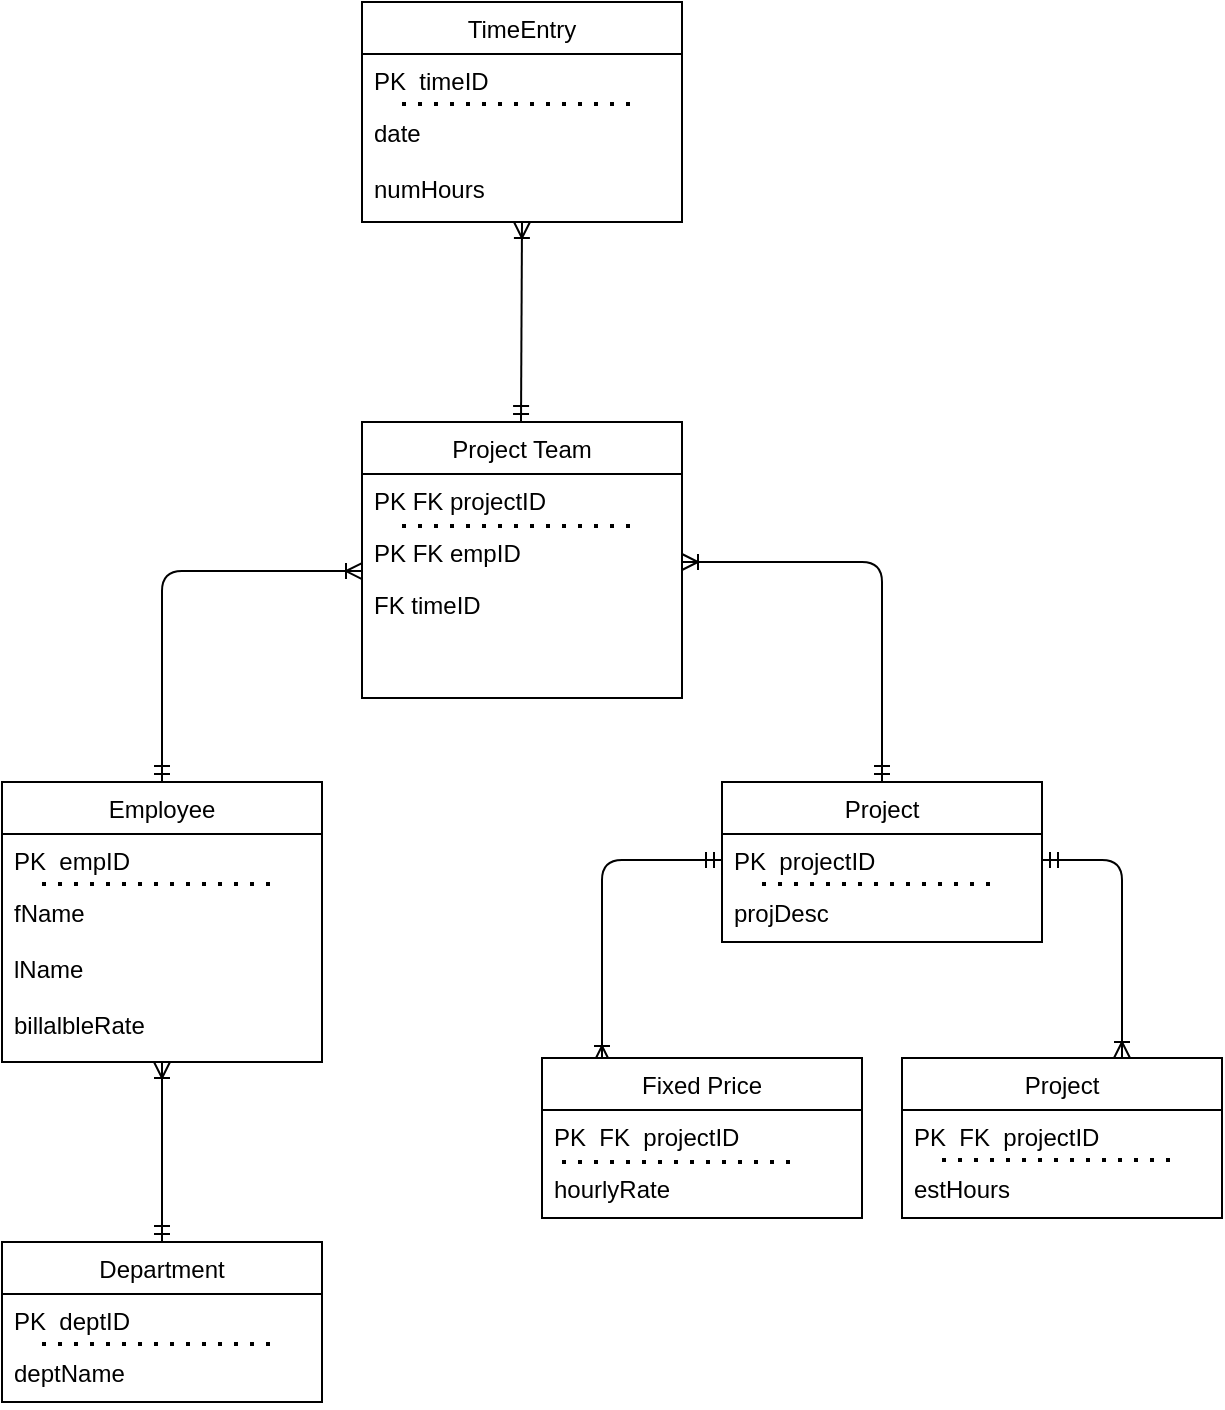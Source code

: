 <mxfile version="14.2.9" type="github">
  <diagram id="C5RBs43oDa-KdzZeNtuy" name="Page-1">
    <mxGraphModel dx="1092" dy="881" grid="1" gridSize="10" guides="1" tooltips="1" connect="1" arrows="1" fold="1" page="1" pageScale="1" pageWidth="827" pageHeight="1169" math="0" shadow="0">
      <root>
        <mxCell id="WIyWlLk6GJQsqaUBKTNV-0" />
        <mxCell id="WIyWlLk6GJQsqaUBKTNV-1" parent="WIyWlLk6GJQsqaUBKTNV-0" />
        <mxCell id="zkfFHV4jXpPFQw0GAbJ--6" value="Project Team" style="swimlane;fontStyle=0;align=center;verticalAlign=top;childLayout=stackLayout;horizontal=1;startSize=26;horizontalStack=0;resizeParent=1;resizeLast=0;collapsible=1;marginBottom=0;rounded=0;shadow=0;strokeWidth=1;" parent="WIyWlLk6GJQsqaUBKTNV-1" vertex="1">
          <mxGeometry x="340" y="390" width="160" height="138" as="geometry">
            <mxRectangle x="130" y="380" width="160" height="26" as="alternateBounds" />
          </mxGeometry>
        </mxCell>
        <mxCell id="zkfFHV4jXpPFQw0GAbJ--7" value="PK FK projectID" style="text;align=left;verticalAlign=top;spacingLeft=4;spacingRight=4;overflow=hidden;rotatable=0;points=[[0,0.5],[1,0.5]];portConstraint=eastwest;" parent="zkfFHV4jXpPFQw0GAbJ--6" vertex="1">
          <mxGeometry y="26" width="160" height="26" as="geometry" />
        </mxCell>
        <mxCell id="-IFLR4bR2ZhvS3PKH2nv-38" value="" style="endArrow=none;dashed=1;html=1;dashPattern=1 3;strokeWidth=2;" edge="1" parent="zkfFHV4jXpPFQw0GAbJ--6">
          <mxGeometry width="50" height="50" relative="1" as="geometry">
            <mxPoint x="20" y="52" as="sourcePoint" />
            <mxPoint x="140" y="52" as="targetPoint" />
          </mxGeometry>
        </mxCell>
        <mxCell id="zkfFHV4jXpPFQw0GAbJ--11" value="PK FK empID" style="text;align=left;verticalAlign=top;spacingLeft=4;spacingRight=4;overflow=hidden;rotatable=0;points=[[0,0.5],[1,0.5]];portConstraint=eastwest;" parent="zkfFHV4jXpPFQw0GAbJ--6" vertex="1">
          <mxGeometry y="52" width="160" height="26" as="geometry" />
        </mxCell>
        <mxCell id="-IFLR4bR2ZhvS3PKH2nv-51" value="FK timeID" style="text;align=left;verticalAlign=top;spacingLeft=4;spacingRight=4;overflow=hidden;rotatable=0;points=[[0,0.5],[1,0.5]];portConstraint=eastwest;" vertex="1" parent="zkfFHV4jXpPFQw0GAbJ--6">
          <mxGeometry y="78" width="160" height="26" as="geometry" />
        </mxCell>
        <mxCell id="zkfFHV4jXpPFQw0GAbJ--13" value="Project" style="swimlane;fontStyle=0;align=center;verticalAlign=top;childLayout=stackLayout;horizontal=1;startSize=26;horizontalStack=0;resizeParent=1;resizeLast=0;collapsible=1;marginBottom=0;rounded=0;shadow=0;strokeWidth=1;" parent="WIyWlLk6GJQsqaUBKTNV-1" vertex="1">
          <mxGeometry x="520" y="570" width="160" height="80" as="geometry">
            <mxRectangle x="340" y="380" width="170" height="26" as="alternateBounds" />
          </mxGeometry>
        </mxCell>
        <mxCell id="zkfFHV4jXpPFQw0GAbJ--14" value="PK  projectID" style="text;align=left;verticalAlign=top;spacingLeft=4;spacingRight=4;overflow=hidden;rotatable=0;points=[[0,0.5],[1,0.5]];portConstraint=eastwest;" parent="zkfFHV4jXpPFQw0GAbJ--13" vertex="1">
          <mxGeometry y="26" width="160" height="26" as="geometry" />
        </mxCell>
        <mxCell id="-IFLR4bR2ZhvS3PKH2nv-16" value="" style="endArrow=none;dashed=1;html=1;dashPattern=1 3;strokeWidth=2;" edge="1" parent="zkfFHV4jXpPFQw0GAbJ--13">
          <mxGeometry width="50" height="50" relative="1" as="geometry">
            <mxPoint x="20" y="51" as="sourcePoint" />
            <mxPoint x="140" y="51" as="targetPoint" />
          </mxGeometry>
        </mxCell>
        <mxCell id="-IFLR4bR2ZhvS3PKH2nv-1" value="projDesc" style="text;align=left;verticalAlign=top;spacingLeft=4;spacingRight=4;overflow=hidden;rotatable=0;points=[[0,0.5],[1,0.5]];portConstraint=eastwest;" vertex="1" parent="zkfFHV4jXpPFQw0GAbJ--13">
          <mxGeometry y="52" width="160" height="28" as="geometry" />
        </mxCell>
        <mxCell id="-IFLR4bR2ZhvS3PKH2nv-7" value="" style="edgeStyle=orthogonalEdgeStyle;fontSize=12;html=1;endArrow=ERoneToMany;startArrow=ERmandOne;exitX=1;exitY=0.5;exitDx=0;exitDy=0;" edge="1" parent="WIyWlLk6GJQsqaUBKTNV-1" source="zkfFHV4jXpPFQw0GAbJ--14" target="-IFLR4bR2ZhvS3PKH2nv-9">
          <mxGeometry width="100" height="100" relative="1" as="geometry">
            <mxPoint x="720" y="760" as="sourcePoint" />
            <mxPoint x="730" y="710" as="targetPoint" />
            <Array as="points">
              <mxPoint x="720" y="609" />
            </Array>
          </mxGeometry>
        </mxCell>
        <mxCell id="-IFLR4bR2ZhvS3PKH2nv-8" value="" style="fontSize=12;html=1;endArrow=ERoneToMany;startArrow=ERmandOne;edgeStyle=orthogonalEdgeStyle;exitX=0;exitY=0.5;exitDx=0;exitDy=0;" edge="1" parent="WIyWlLk6GJQsqaUBKTNV-1" source="zkfFHV4jXpPFQw0GAbJ--14">
          <mxGeometry width="100" height="100" relative="1" as="geometry">
            <mxPoint x="460" y="630" as="sourcePoint" />
            <mxPoint x="460" y="710" as="targetPoint" />
            <Array as="points">
              <mxPoint x="460" y="609" />
            </Array>
          </mxGeometry>
        </mxCell>
        <mxCell id="-IFLR4bR2ZhvS3PKH2nv-9" value="Project" style="swimlane;fontStyle=0;align=center;verticalAlign=top;childLayout=stackLayout;horizontal=1;startSize=26;horizontalStack=0;resizeParent=1;resizeLast=0;collapsible=1;marginBottom=0;rounded=0;shadow=0;strokeWidth=1;" vertex="1" parent="WIyWlLk6GJQsqaUBKTNV-1">
          <mxGeometry x="610" y="708" width="160" height="80" as="geometry">
            <mxRectangle x="340" y="380" width="170" height="26" as="alternateBounds" />
          </mxGeometry>
        </mxCell>
        <mxCell id="-IFLR4bR2ZhvS3PKH2nv-10" value="PK  FK  projectID" style="text;align=left;verticalAlign=top;spacingLeft=4;spacingRight=4;overflow=hidden;rotatable=0;points=[[0,0.5],[1,0.5]];portConstraint=eastwest;" vertex="1" parent="-IFLR4bR2ZhvS3PKH2nv-9">
          <mxGeometry y="26" width="160" height="26" as="geometry" />
        </mxCell>
        <mxCell id="-IFLR4bR2ZhvS3PKH2nv-18" value="" style="endArrow=none;dashed=1;html=1;dashPattern=1 3;strokeWidth=2;" edge="1" parent="-IFLR4bR2ZhvS3PKH2nv-9">
          <mxGeometry width="50" height="50" relative="1" as="geometry">
            <mxPoint x="20" y="51" as="sourcePoint" />
            <mxPoint x="140" y="51" as="targetPoint" />
          </mxGeometry>
        </mxCell>
        <mxCell id="-IFLR4bR2ZhvS3PKH2nv-11" value="estHours" style="text;align=left;verticalAlign=top;spacingLeft=4;spacingRight=4;overflow=hidden;rotatable=0;points=[[0,0.5],[1,0.5]];portConstraint=eastwest;" vertex="1" parent="-IFLR4bR2ZhvS3PKH2nv-9">
          <mxGeometry y="52" width="160" height="26" as="geometry" />
        </mxCell>
        <mxCell id="-IFLR4bR2ZhvS3PKH2nv-12" value="Fixed Price" style="swimlane;fontStyle=0;align=center;verticalAlign=top;childLayout=stackLayout;horizontal=1;startSize=26;horizontalStack=0;resizeParent=1;resizeLast=0;collapsible=1;marginBottom=0;rounded=0;shadow=0;strokeWidth=1;" vertex="1" parent="WIyWlLk6GJQsqaUBKTNV-1">
          <mxGeometry x="430" y="708" width="160" height="80" as="geometry">
            <mxRectangle x="340" y="380" width="170" height="26" as="alternateBounds" />
          </mxGeometry>
        </mxCell>
        <mxCell id="-IFLR4bR2ZhvS3PKH2nv-13" value="PK  FK  projectID" style="text;align=left;verticalAlign=top;spacingLeft=4;spacingRight=4;overflow=hidden;rotatable=0;points=[[0,0.5],[1,0.5]];portConstraint=eastwest;" vertex="1" parent="-IFLR4bR2ZhvS3PKH2nv-12">
          <mxGeometry y="26" width="160" height="26" as="geometry" />
        </mxCell>
        <mxCell id="-IFLR4bR2ZhvS3PKH2nv-17" value="" style="endArrow=none;dashed=1;html=1;dashPattern=1 3;strokeWidth=2;" edge="1" parent="-IFLR4bR2ZhvS3PKH2nv-12">
          <mxGeometry width="50" height="50" relative="1" as="geometry">
            <mxPoint x="10" y="52" as="sourcePoint" />
            <mxPoint x="130" y="52" as="targetPoint" />
          </mxGeometry>
        </mxCell>
        <mxCell id="-IFLR4bR2ZhvS3PKH2nv-14" value="hourlyRate" style="text;align=left;verticalAlign=top;spacingLeft=4;spacingRight=4;overflow=hidden;rotatable=0;points=[[0,0.5],[1,0.5]];portConstraint=eastwest;" vertex="1" parent="-IFLR4bR2ZhvS3PKH2nv-12">
          <mxGeometry y="52" width="160" height="26" as="geometry" />
        </mxCell>
        <mxCell id="-IFLR4bR2ZhvS3PKH2nv-20" value="" style="edgeStyle=orthogonalEdgeStyle;fontSize=12;html=1;endArrow=ERoneToMany;startArrow=ERmandOne;exitX=0.5;exitY=0;exitDx=0;exitDy=0;" edge="1" parent="WIyWlLk6GJQsqaUBKTNV-1" source="zkfFHV4jXpPFQw0GAbJ--13">
          <mxGeometry width="100" height="100" relative="1" as="geometry">
            <mxPoint x="500" y="520" as="sourcePoint" />
            <mxPoint x="500" y="460" as="targetPoint" />
            <Array as="points">
              <mxPoint x="600" y="460" />
            </Array>
          </mxGeometry>
        </mxCell>
        <mxCell id="-IFLR4bR2ZhvS3PKH2nv-25" value="Employee" style="swimlane;fontStyle=0;align=center;verticalAlign=top;childLayout=stackLayout;horizontal=1;startSize=26;horizontalStack=0;resizeParent=1;resizeLast=0;collapsible=1;marginBottom=0;rounded=0;shadow=0;strokeWidth=1;" vertex="1" parent="WIyWlLk6GJQsqaUBKTNV-1">
          <mxGeometry x="160" y="570" width="160" height="140" as="geometry">
            <mxRectangle x="340" y="380" width="170" height="26" as="alternateBounds" />
          </mxGeometry>
        </mxCell>
        <mxCell id="-IFLR4bR2ZhvS3PKH2nv-26" value="PK  empID" style="text;align=left;verticalAlign=top;spacingLeft=4;spacingRight=4;overflow=hidden;rotatable=0;points=[[0,0.5],[1,0.5]];portConstraint=eastwest;" vertex="1" parent="-IFLR4bR2ZhvS3PKH2nv-25">
          <mxGeometry y="26" width="160" height="26" as="geometry" />
        </mxCell>
        <mxCell id="-IFLR4bR2ZhvS3PKH2nv-27" value="" style="endArrow=none;dashed=1;html=1;dashPattern=1 3;strokeWidth=2;" edge="1" parent="-IFLR4bR2ZhvS3PKH2nv-25">
          <mxGeometry width="50" height="50" relative="1" as="geometry">
            <mxPoint x="20" y="51" as="sourcePoint" />
            <mxPoint x="140" y="51" as="targetPoint" />
          </mxGeometry>
        </mxCell>
        <mxCell id="-IFLR4bR2ZhvS3PKH2nv-28" value="fName" style="text;align=left;verticalAlign=top;spacingLeft=4;spacingRight=4;overflow=hidden;rotatable=0;points=[[0,0.5],[1,0.5]];portConstraint=eastwest;" vertex="1" parent="-IFLR4bR2ZhvS3PKH2nv-25">
          <mxGeometry y="52" width="160" height="28" as="geometry" />
        </mxCell>
        <mxCell id="-IFLR4bR2ZhvS3PKH2nv-30" value="lName" style="text;align=left;verticalAlign=top;spacingLeft=4;spacingRight=4;overflow=hidden;rotatable=0;points=[[0,0.5],[1,0.5]];portConstraint=eastwest;" vertex="1" parent="-IFLR4bR2ZhvS3PKH2nv-25">
          <mxGeometry y="80" width="160" height="28" as="geometry" />
        </mxCell>
        <mxCell id="-IFLR4bR2ZhvS3PKH2nv-36" value="billalbleRate" style="text;align=left;verticalAlign=top;spacingLeft=4;spacingRight=4;overflow=hidden;rotatable=0;points=[[0,0.5],[1,0.5]];portConstraint=eastwest;" vertex="1" parent="-IFLR4bR2ZhvS3PKH2nv-25">
          <mxGeometry y="108" width="160" height="28" as="geometry" />
        </mxCell>
        <mxCell id="-IFLR4bR2ZhvS3PKH2nv-29" value="" style="edgeStyle=orthogonalEdgeStyle;fontSize=12;html=1;endArrow=ERoneToMany;startArrow=ERmandOne;exitX=0.5;exitY=0;exitDx=0;exitDy=0;entryX=0;entryY=0.867;entryDx=0;entryDy=0;entryPerimeter=0;" edge="1" parent="WIyWlLk6GJQsqaUBKTNV-1" source="-IFLR4bR2ZhvS3PKH2nv-25" target="zkfFHV4jXpPFQw0GAbJ--11">
          <mxGeometry width="100" height="100" relative="1" as="geometry">
            <mxPoint x="140" y="520" as="sourcePoint" />
            <mxPoint x="310" y="510" as="targetPoint" />
            <Array as="points">
              <mxPoint x="240" y="465" />
            </Array>
          </mxGeometry>
        </mxCell>
        <mxCell id="-IFLR4bR2ZhvS3PKH2nv-37" value="" style="fontSize=12;html=1;endArrow=ERoneToMany;startArrow=ERmandOne;" edge="1" parent="WIyWlLk6GJQsqaUBKTNV-1">
          <mxGeometry width="100" height="100" relative="1" as="geometry">
            <mxPoint x="240" y="800" as="sourcePoint" />
            <mxPoint x="240" y="710" as="targetPoint" />
          </mxGeometry>
        </mxCell>
        <mxCell id="-IFLR4bR2ZhvS3PKH2nv-39" value="Department" style="swimlane;fontStyle=0;align=center;verticalAlign=top;childLayout=stackLayout;horizontal=1;startSize=26;horizontalStack=0;resizeParent=1;resizeLast=0;collapsible=1;marginBottom=0;rounded=0;shadow=0;strokeWidth=1;" vertex="1" parent="WIyWlLk6GJQsqaUBKTNV-1">
          <mxGeometry x="160" y="800" width="160" height="80" as="geometry">
            <mxRectangle x="340" y="380" width="170" height="26" as="alternateBounds" />
          </mxGeometry>
        </mxCell>
        <mxCell id="-IFLR4bR2ZhvS3PKH2nv-40" value="PK  deptID" style="text;align=left;verticalAlign=top;spacingLeft=4;spacingRight=4;overflow=hidden;rotatable=0;points=[[0,0.5],[1,0.5]];portConstraint=eastwest;" vertex="1" parent="-IFLR4bR2ZhvS3PKH2nv-39">
          <mxGeometry y="26" width="160" height="26" as="geometry" />
        </mxCell>
        <mxCell id="-IFLR4bR2ZhvS3PKH2nv-41" value="" style="endArrow=none;dashed=1;html=1;dashPattern=1 3;strokeWidth=2;" edge="1" parent="-IFLR4bR2ZhvS3PKH2nv-39">
          <mxGeometry width="50" height="50" relative="1" as="geometry">
            <mxPoint x="20" y="51" as="sourcePoint" />
            <mxPoint x="140" y="51" as="targetPoint" />
          </mxGeometry>
        </mxCell>
        <mxCell id="-IFLR4bR2ZhvS3PKH2nv-42" value="deptName" style="text;align=left;verticalAlign=top;spacingLeft=4;spacingRight=4;overflow=hidden;rotatable=0;points=[[0,0.5],[1,0.5]];portConstraint=eastwest;" vertex="1" parent="-IFLR4bR2ZhvS3PKH2nv-39">
          <mxGeometry y="52" width="160" height="28" as="geometry" />
        </mxCell>
        <mxCell id="-IFLR4bR2ZhvS3PKH2nv-45" value="" style="fontSize=12;html=1;endArrow=ERoneToMany;startArrow=ERmandOne;entryX=0.5;entryY=1;entryDx=0;entryDy=0;" edge="1" parent="WIyWlLk6GJQsqaUBKTNV-1" target="-IFLR4bR2ZhvS3PKH2nv-46">
          <mxGeometry width="100" height="100" relative="1" as="geometry">
            <mxPoint x="419.5" y="390" as="sourcePoint" />
            <mxPoint x="419.5" y="300" as="targetPoint" />
          </mxGeometry>
        </mxCell>
        <mxCell id="-IFLR4bR2ZhvS3PKH2nv-46" value="TimeEntry" style="swimlane;fontStyle=0;align=center;verticalAlign=top;childLayout=stackLayout;horizontal=1;startSize=26;horizontalStack=0;resizeParent=1;resizeLast=0;collapsible=1;marginBottom=0;rounded=0;shadow=0;strokeWidth=1;" vertex="1" parent="WIyWlLk6GJQsqaUBKTNV-1">
          <mxGeometry x="340" y="180" width="160" height="110" as="geometry">
            <mxRectangle x="340" y="380" width="170" height="26" as="alternateBounds" />
          </mxGeometry>
        </mxCell>
        <mxCell id="-IFLR4bR2ZhvS3PKH2nv-47" value="PK  timeID" style="text;align=left;verticalAlign=top;spacingLeft=4;spacingRight=4;overflow=hidden;rotatable=0;points=[[0,0.5],[1,0.5]];portConstraint=eastwest;" vertex="1" parent="-IFLR4bR2ZhvS3PKH2nv-46">
          <mxGeometry y="26" width="160" height="26" as="geometry" />
        </mxCell>
        <mxCell id="-IFLR4bR2ZhvS3PKH2nv-48" value="" style="endArrow=none;dashed=1;html=1;dashPattern=1 3;strokeWidth=2;" edge="1" parent="-IFLR4bR2ZhvS3PKH2nv-46">
          <mxGeometry width="50" height="50" relative="1" as="geometry">
            <mxPoint x="20" y="51" as="sourcePoint" />
            <mxPoint x="140" y="51" as="targetPoint" />
          </mxGeometry>
        </mxCell>
        <mxCell id="-IFLR4bR2ZhvS3PKH2nv-49" value="date" style="text;align=left;verticalAlign=top;spacingLeft=4;spacingRight=4;overflow=hidden;rotatable=0;points=[[0,0.5],[1,0.5]];portConstraint=eastwest;" vertex="1" parent="-IFLR4bR2ZhvS3PKH2nv-46">
          <mxGeometry y="52" width="160" height="28" as="geometry" />
        </mxCell>
        <mxCell id="-IFLR4bR2ZhvS3PKH2nv-50" value="numHours" style="text;align=left;verticalAlign=top;spacingLeft=4;spacingRight=4;overflow=hidden;rotatable=0;points=[[0,0.5],[1,0.5]];portConstraint=eastwest;" vertex="1" parent="-IFLR4bR2ZhvS3PKH2nv-46">
          <mxGeometry y="80" width="160" height="28" as="geometry" />
        </mxCell>
      </root>
    </mxGraphModel>
  </diagram>
</mxfile>
